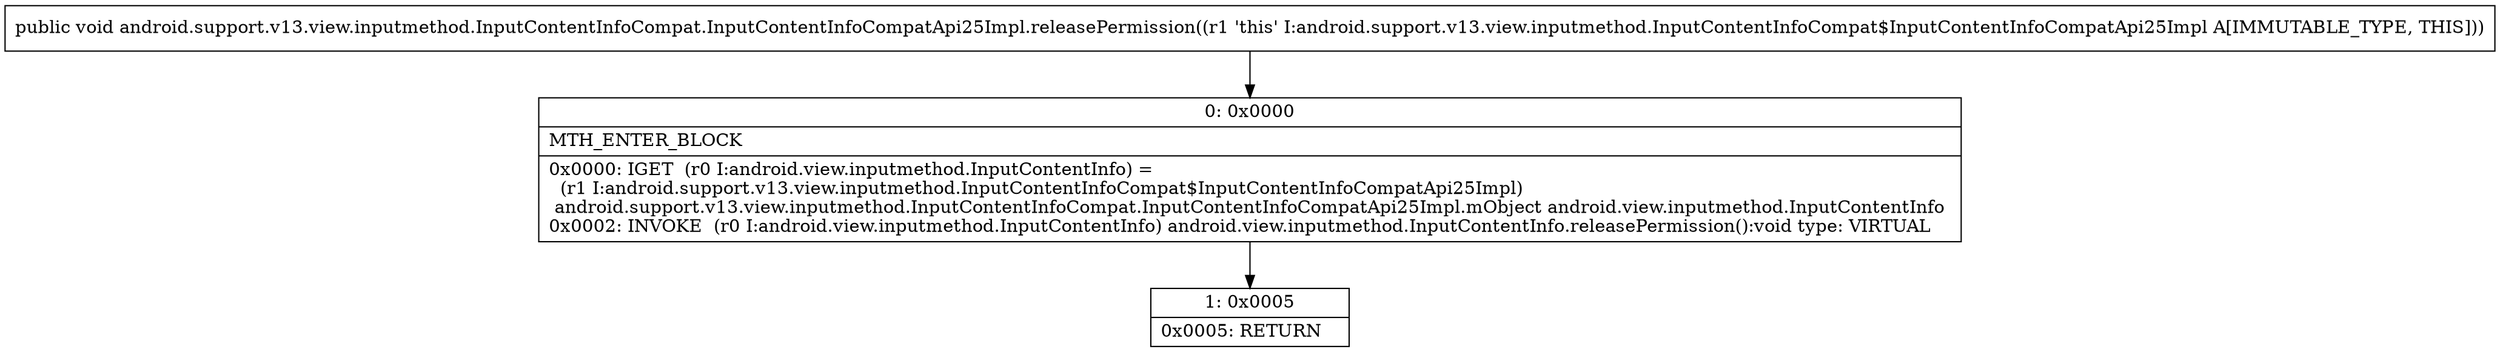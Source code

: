digraph "CFG forandroid.support.v13.view.inputmethod.InputContentInfoCompat.InputContentInfoCompatApi25Impl.releasePermission()V" {
Node_0 [shape=record,label="{0\:\ 0x0000|MTH_ENTER_BLOCK\l|0x0000: IGET  (r0 I:android.view.inputmethod.InputContentInfo) = \l  (r1 I:android.support.v13.view.inputmethod.InputContentInfoCompat$InputContentInfoCompatApi25Impl)\l android.support.v13.view.inputmethod.InputContentInfoCompat.InputContentInfoCompatApi25Impl.mObject android.view.inputmethod.InputContentInfo \l0x0002: INVOKE  (r0 I:android.view.inputmethod.InputContentInfo) android.view.inputmethod.InputContentInfo.releasePermission():void type: VIRTUAL \l}"];
Node_1 [shape=record,label="{1\:\ 0x0005|0x0005: RETURN   \l}"];
MethodNode[shape=record,label="{public void android.support.v13.view.inputmethod.InputContentInfoCompat.InputContentInfoCompatApi25Impl.releasePermission((r1 'this' I:android.support.v13.view.inputmethod.InputContentInfoCompat$InputContentInfoCompatApi25Impl A[IMMUTABLE_TYPE, THIS])) }"];
MethodNode -> Node_0;
Node_0 -> Node_1;
}

